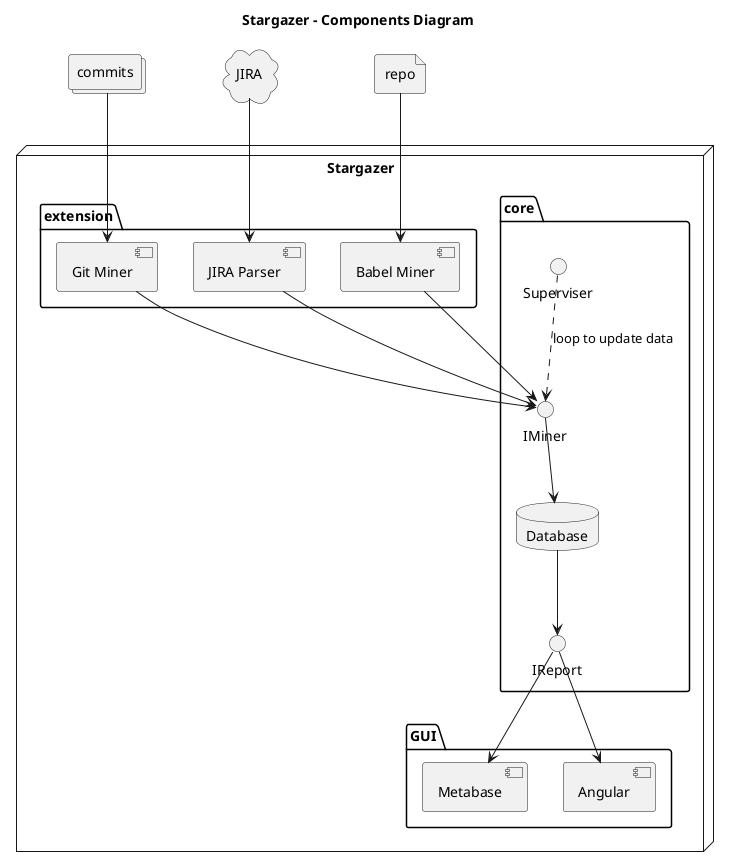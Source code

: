 @startuml

title Stargazer - Components Diagram

' sources
collections commits
cloud JIRA
file repo


node "Stargazer" {

' key roles 

package core{
interface IReport as Reporter
interface IMiner as Miner
interface Superviser
database Database

}

' reporters
package GUI{
component [Metabase] as metabase
component [Angular] as ng
}

Reporter --> [metabase]
Reporter --> [ng]


' Miners
package extension{
component [Babel Miner] as codeMiner
component [Git Miner] as historyMiner
component [JIRA Parser] as effortMiner

}
}

codeMiner --> Miner
historyMiner --> Miner
effortMiner --> Miner


Database --> Reporter
Miner --> Database


repo --> codeMiner
commits --> historyMiner
JIRA --> effortMiner


Superviser ..> Miner :  loop to update data


@enduml